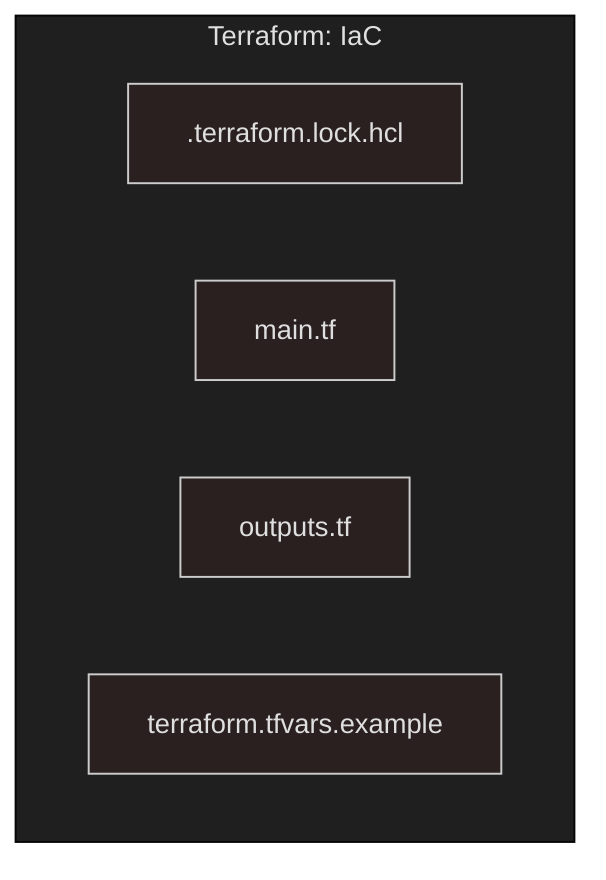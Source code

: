 ---
config:
  theme: neo-dark
---
flowchart TD
    subgraph Terraform: IaC
        terraform_lock[.terraform.lock.hcl]
        main_tf[main.tf]
        outputs_tf[outputs.tf]
        tfvars_example[terraform.tfvars.example]
    end